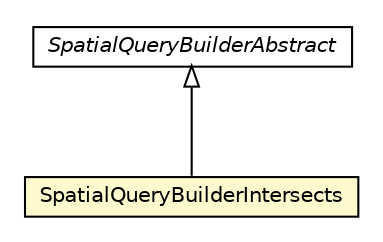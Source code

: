 #!/usr/local/bin/dot
#
# Class diagram 
# Generated by UMLGraph version R5_6-24-gf6e263 (http://www.umlgraph.org/)
#

digraph G {
	edge [fontname="Helvetica",fontsize=10,labelfontname="Helvetica",labelfontsize=10];
	node [fontname="Helvetica",fontsize=10,shape=plaintext];
	nodesep=0.25;
	ranksep=0.5;
	// com.orientechnologies.spatial.strategy.SpatialQueryBuilderAbstract
	c8263685 [label=<<table title="com.orientechnologies.spatial.strategy.SpatialQueryBuilderAbstract" border="0" cellborder="1" cellspacing="0" cellpadding="2" port="p" href="./SpatialQueryBuilderAbstract.html">
		<tr><td><table border="0" cellspacing="0" cellpadding="1">
<tr><td align="center" balign="center"><font face="Helvetica-Oblique"> SpatialQueryBuilderAbstract </font></td></tr>
		</table></td></tr>
		</table>>, URL="./SpatialQueryBuilderAbstract.html", fontname="Helvetica", fontcolor="black", fontsize=10.0];
	// com.orientechnologies.spatial.strategy.SpatialQueryBuilderIntersects
	c8263686 [label=<<table title="com.orientechnologies.spatial.strategy.SpatialQueryBuilderIntersects" border="0" cellborder="1" cellspacing="0" cellpadding="2" port="p" bgcolor="lemonChiffon" href="./SpatialQueryBuilderIntersects.html">
		<tr><td><table border="0" cellspacing="0" cellpadding="1">
<tr><td align="center" balign="center"> SpatialQueryBuilderIntersects </td></tr>
		</table></td></tr>
		</table>>, URL="./SpatialQueryBuilderIntersects.html", fontname="Helvetica", fontcolor="black", fontsize=10.0];
	//com.orientechnologies.spatial.strategy.SpatialQueryBuilderIntersects extends com.orientechnologies.spatial.strategy.SpatialQueryBuilderAbstract
	c8263685:p -> c8263686:p [dir=back,arrowtail=empty];
}

